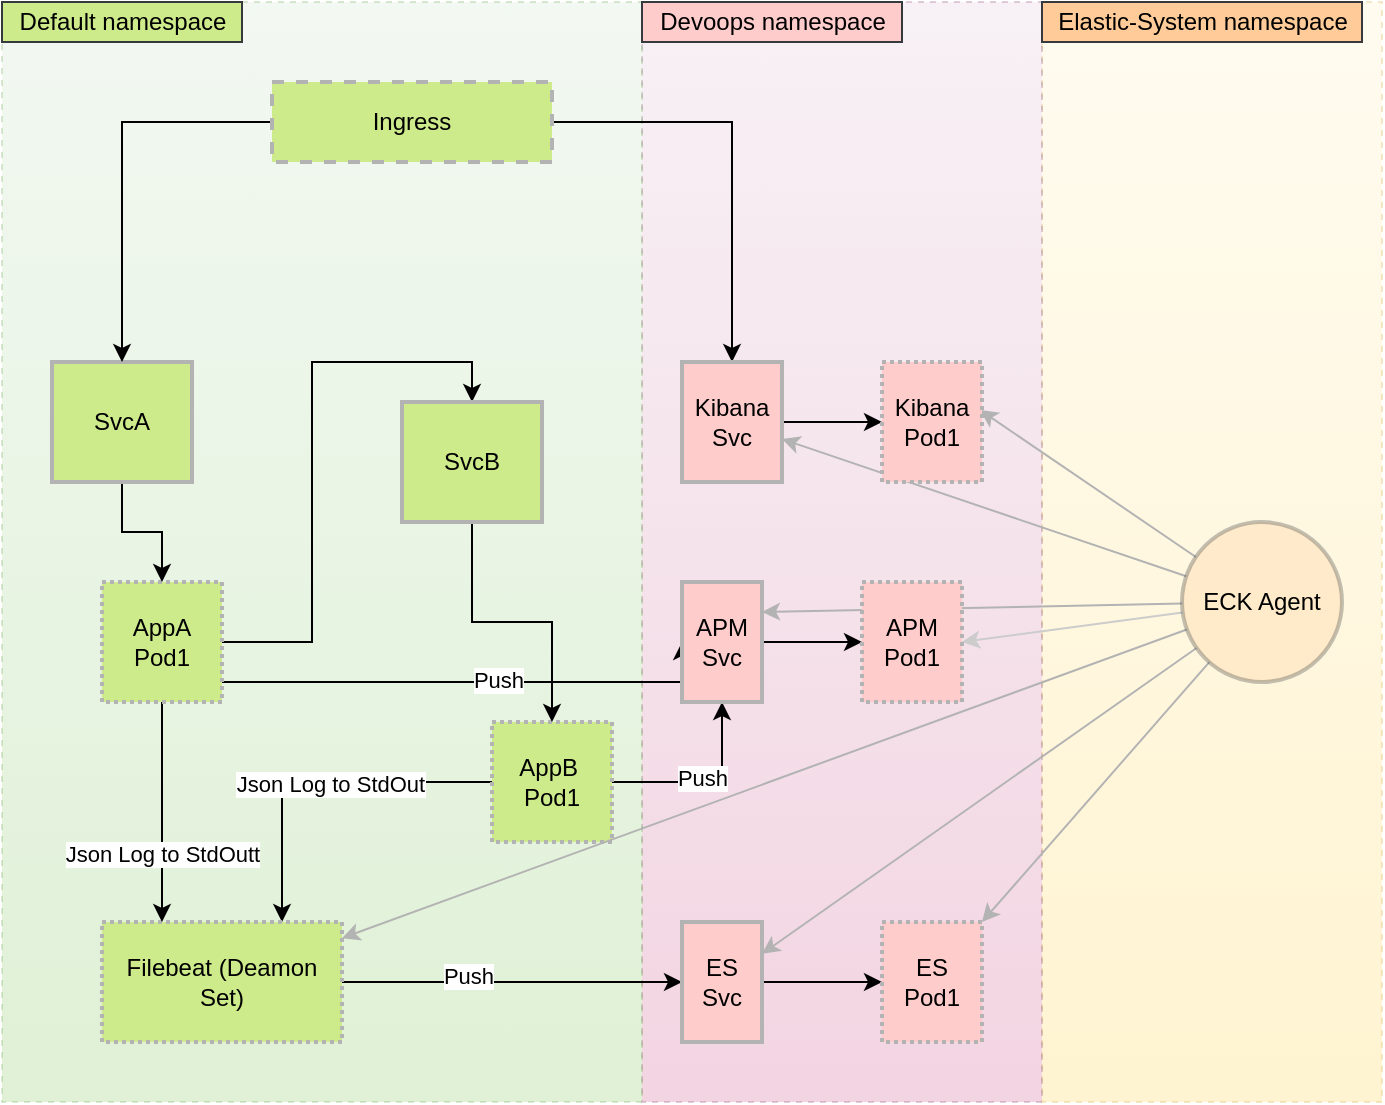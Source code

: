 <mxfile version="14.7.3" type="github">
  <diagram id="cIk-vyxDZrTRWjhDqOCu" name="Page-1">
    <mxGraphModel dx="1422" dy="772" grid="1" gridSize="10" guides="1" tooltips="1" connect="1" arrows="1" fold="1" page="1" pageScale="1" pageWidth="850" pageHeight="1100" math="0" shadow="0">
      <root>
        <mxCell id="0" />
        <mxCell id="1" parent="0" />
        <mxCell id="ZrbIgyWXytjYN90zXW0E-1" value="" style="rounded=0;whiteSpace=wrap;html=1;dashed=1;strokeColor=#d6b656;opacity=30;fillColor=#fff2cc;gradientColor=#ffd966;" vertex="1" parent="1">
          <mxGeometry x="700" y="90" width="170" height="550" as="geometry" />
        </mxCell>
        <mxCell id="9aYvMdjIVm_r3RfQSN7k-29" value="" style="rounded=0;whiteSpace=wrap;html=1;dashed=1;strokeColor=#996185;opacity=30;fillColor=#e6d0de;gradientColor=#d5739d;" parent="1" vertex="1">
          <mxGeometry x="500" y="90" width="200" height="550" as="geometry" />
        </mxCell>
        <mxCell id="9aYvMdjIVm_r3RfQSN7k-5" value="" style="rounded=0;whiteSpace=wrap;html=1;dashed=1;fillColor=#d5e8d4;strokeColor=#82b366;opacity=30;gradientColor=#97d077;" parent="1" vertex="1">
          <mxGeometry x="180" y="90" width="320" height="550" as="geometry" />
        </mxCell>
        <mxCell id="9aYvMdjIVm_r3RfQSN7k-11" style="edgeStyle=orthogonalEdgeStyle;rounded=0;orthogonalLoop=1;jettySize=auto;html=1;entryX=0.75;entryY=0;entryDx=0;entryDy=0;" parent="1" source="9aYvMdjIVm_r3RfQSN7k-12" target="9aYvMdjIVm_r3RfQSN7k-13" edge="1">
          <mxGeometry relative="1" as="geometry" />
        </mxCell>
        <mxCell id="9aYvMdjIVm_r3RfQSN7k-55" value="Json Log to StdOut" style="edgeLabel;html=1;align=center;verticalAlign=middle;resizable=0;points=[];" parent="9aYvMdjIVm_r3RfQSN7k-11" vertex="1" connectable="0">
          <mxGeometry x="-0.071" y="1" relative="1" as="geometry">
            <mxPoint as="offset" />
          </mxGeometry>
        </mxCell>
        <mxCell id="9aYvMdjIVm_r3RfQSN7k-61" style="edgeStyle=orthogonalEdgeStyle;rounded=0;orthogonalLoop=1;jettySize=auto;html=1;entryX=0.5;entryY=1;entryDx=0;entryDy=0;" parent="1" source="9aYvMdjIVm_r3RfQSN7k-12" target="9aYvMdjIVm_r3RfQSN7k-48" edge="1">
          <mxGeometry relative="1" as="geometry" />
        </mxCell>
        <mxCell id="9aYvMdjIVm_r3RfQSN7k-63" value="Push" style="edgeLabel;html=1;align=center;verticalAlign=middle;resizable=0;points=[];" parent="9aYvMdjIVm_r3RfQSN7k-61" vertex="1" connectable="0">
          <mxGeometry x="-0.054" y="2" relative="1" as="geometry">
            <mxPoint as="offset" />
          </mxGeometry>
        </mxCell>
        <mxCell id="9aYvMdjIVm_r3RfQSN7k-12" value="AppB&amp;nbsp;&lt;br&gt;Pod1" style="rounded=0;whiteSpace=wrap;html=1;fillColor=#cdeb8b;dashed=1;strokeWidth=2;dashPattern=1 1;strokeColor=#B3B3B3;" parent="1" vertex="1">
          <mxGeometry x="425" y="450" width="60" height="60" as="geometry" />
        </mxCell>
        <mxCell id="9aYvMdjIVm_r3RfQSN7k-57" style="edgeStyle=orthogonalEdgeStyle;rounded=0;orthogonalLoop=1;jettySize=auto;html=1;exitX=1;exitY=0.5;exitDx=0;exitDy=0;entryX=0;entryY=0.5;entryDx=0;entryDy=0;" parent="1" source="9aYvMdjIVm_r3RfQSN7k-13" target="9aYvMdjIVm_r3RfQSN7k-23" edge="1">
          <mxGeometry relative="1" as="geometry" />
        </mxCell>
        <mxCell id="9aYvMdjIVm_r3RfQSN7k-64" value="Push" style="edgeLabel;html=1;align=center;verticalAlign=middle;resizable=0;points=[];" parent="9aYvMdjIVm_r3RfQSN7k-57" vertex="1" connectable="0">
          <mxGeometry x="-0.259" y="3" relative="1" as="geometry">
            <mxPoint as="offset" />
          </mxGeometry>
        </mxCell>
        <mxCell id="9aYvMdjIVm_r3RfQSN7k-13" value="Filebeat (Deamon Set)" style="rounded=0;whiteSpace=wrap;html=1;dashed=1;strokeWidth=2;dashPattern=1 1;fillColor=#cdeb8b;strokeColor=#B3B3B3;" parent="1" vertex="1">
          <mxGeometry x="230" y="550" width="120" height="60" as="geometry" />
        </mxCell>
        <mxCell id="9aYvMdjIVm_r3RfQSN7k-14" style="edgeStyle=orthogonalEdgeStyle;rounded=0;orthogonalLoop=1;jettySize=auto;html=1;entryX=0.25;entryY=0;entryDx=0;entryDy=0;exitX=0.5;exitY=1;exitDx=0;exitDy=0;" parent="1" source="9aYvMdjIVm_r3RfQSN7k-16" target="9aYvMdjIVm_r3RfQSN7k-13" edge="1">
          <mxGeometry relative="1" as="geometry">
            <mxPoint x="384" y="400" as="sourcePoint" />
            <mxPoint x="384" y="490" as="targetPoint" />
          </mxGeometry>
        </mxCell>
        <mxCell id="9aYvMdjIVm_r3RfQSN7k-15" value="Json Log to StdOutt" style="edgeLabel;html=1;align=center;verticalAlign=middle;resizable=0;points=[];" parent="9aYvMdjIVm_r3RfQSN7k-14" vertex="1" connectable="0">
          <mxGeometry x="0.371" relative="1" as="geometry">
            <mxPoint as="offset" />
          </mxGeometry>
        </mxCell>
        <mxCell id="9aYvMdjIVm_r3RfQSN7k-60" style="edgeStyle=orthogonalEdgeStyle;rounded=0;orthogonalLoop=1;jettySize=auto;html=1;entryX=0;entryY=0.5;entryDx=0;entryDy=0;" parent="1" source="9aYvMdjIVm_r3RfQSN7k-16" target="9aYvMdjIVm_r3RfQSN7k-48" edge="1">
          <mxGeometry relative="1" as="geometry">
            <Array as="points">
              <mxPoint x="520" y="430" />
            </Array>
          </mxGeometry>
        </mxCell>
        <mxCell id="9aYvMdjIVm_r3RfQSN7k-62" value="Push" style="edgeLabel;html=1;align=center;verticalAlign=middle;resizable=0;points=[];" parent="9aYvMdjIVm_r3RfQSN7k-60" vertex="1" connectable="0">
          <mxGeometry x="0.104" y="1" relative="1" as="geometry">
            <mxPoint as="offset" />
          </mxGeometry>
        </mxCell>
        <mxCell id="9aYvMdjIVm_r3RfQSN7k-65" style="edgeStyle=orthogonalEdgeStyle;rounded=0;orthogonalLoop=1;jettySize=auto;html=1;entryX=0.5;entryY=0;entryDx=0;entryDy=0;" parent="1" source="9aYvMdjIVm_r3RfQSN7k-16" target="9aYvMdjIVm_r3RfQSN7k-18" edge="1">
          <mxGeometry relative="1" as="geometry" />
        </mxCell>
        <mxCell id="9aYvMdjIVm_r3RfQSN7k-16" value="AppA&lt;br&gt;Pod1" style="rounded=0;whiteSpace=wrap;html=1;fillColor=#cdeb8b;dashed=1;strokeWidth=2;dashPattern=1 1;strokeColor=#B3B3B3;" parent="1" vertex="1">
          <mxGeometry x="230" y="380" width="60" height="60" as="geometry" />
        </mxCell>
        <mxCell id="9aYvMdjIVm_r3RfQSN7k-79" style="edgeStyle=orthogonalEdgeStyle;rounded=0;orthogonalLoop=1;jettySize=auto;html=1;" parent="1" source="9aYvMdjIVm_r3RfQSN7k-17" target="9aYvMdjIVm_r3RfQSN7k-16" edge="1">
          <mxGeometry relative="1" as="geometry" />
        </mxCell>
        <mxCell id="9aYvMdjIVm_r3RfQSN7k-17" value="SvcA" style="rounded=0;whiteSpace=wrap;html=1;fillColor=#cdeb8b;strokeWidth=2;strokeColor=#B3B3B3;" parent="1" vertex="1">
          <mxGeometry x="205" y="270" width="70" height="60" as="geometry" />
        </mxCell>
        <mxCell id="9aYvMdjIVm_r3RfQSN7k-66" style="edgeStyle=orthogonalEdgeStyle;rounded=0;orthogonalLoop=1;jettySize=auto;html=1;" parent="1" source="9aYvMdjIVm_r3RfQSN7k-18" target="9aYvMdjIVm_r3RfQSN7k-12" edge="1">
          <mxGeometry relative="1" as="geometry" />
        </mxCell>
        <mxCell id="9aYvMdjIVm_r3RfQSN7k-18" value="SvcB" style="rounded=0;whiteSpace=wrap;html=1;fillColor=#cdeb8b;strokeWidth=2;strokeColor=#B3B3B3;" parent="1" vertex="1">
          <mxGeometry x="380" y="290" width="70" height="60" as="geometry" />
        </mxCell>
        <mxCell id="9aYvMdjIVm_r3RfQSN7k-26" style="edgeStyle=orthogonalEdgeStyle;rounded=0;orthogonalLoop=1;jettySize=auto;html=1;entryX=0.5;entryY=0;entryDx=0;entryDy=0;" parent="1" source="9aYvMdjIVm_r3RfQSN7k-25" target="9aYvMdjIVm_r3RfQSN7k-17" edge="1">
          <mxGeometry relative="1" as="geometry" />
        </mxCell>
        <mxCell id="9aYvMdjIVm_r3RfQSN7k-38" style="edgeStyle=orthogonalEdgeStyle;rounded=0;orthogonalLoop=1;jettySize=auto;html=1;" parent="1" source="9aYvMdjIVm_r3RfQSN7k-25" target="9aYvMdjIVm_r3RfQSN7k-36" edge="1">
          <mxGeometry relative="1" as="geometry" />
        </mxCell>
        <mxCell id="9aYvMdjIVm_r3RfQSN7k-25" value="Ingress" style="rounded=0;whiteSpace=wrap;html=1;dashed=1;fillColor=#cdeb8b;strokeWidth=2;strokeColor=#B3B3B3;" parent="1" vertex="1">
          <mxGeometry x="315" y="130" width="140" height="40" as="geometry" />
        </mxCell>
        <mxCell id="9aYvMdjIVm_r3RfQSN7k-68" style="edgeStyle=orthogonalEdgeStyle;rounded=0;orthogonalLoop=1;jettySize=auto;html=1;entryX=0;entryY=0.5;entryDx=0;entryDy=0;" parent="1" source="9aYvMdjIVm_r3RfQSN7k-36" target="9aYvMdjIVm_r3RfQSN7k-32" edge="1">
          <mxGeometry relative="1" as="geometry" />
        </mxCell>
        <mxCell id="9aYvMdjIVm_r3RfQSN7k-58" style="edgeStyle=orthogonalEdgeStyle;rounded=0;orthogonalLoop=1;jettySize=auto;html=1;entryX=0;entryY=0.5;entryDx=0;entryDy=0;" parent="1" source="9aYvMdjIVm_r3RfQSN7k-23" target="9aYvMdjIVm_r3RfQSN7k-30" edge="1">
          <mxGeometry relative="1" as="geometry" />
        </mxCell>
        <mxCell id="9aYvMdjIVm_r3RfQSN7k-67" style="edgeStyle=orthogonalEdgeStyle;rounded=0;orthogonalLoop=1;jettySize=auto;html=1;entryX=0;entryY=0.5;entryDx=0;entryDy=0;" parent="1" source="9aYvMdjIVm_r3RfQSN7k-48" target="9aYvMdjIVm_r3RfQSN7k-31" edge="1">
          <mxGeometry relative="1" as="geometry" />
        </mxCell>
        <mxCell id="9aYvMdjIVm_r3RfQSN7k-72" style="edgeStyle=none;rounded=0;orthogonalLoop=1;jettySize=auto;html=1;strokeColor=#B3B3B3;" parent="1" source="9aYvMdjIVm_r3RfQSN7k-70" target="9aYvMdjIVm_r3RfQSN7k-36" edge="1">
          <mxGeometry relative="1" as="geometry" />
        </mxCell>
        <mxCell id="9aYvMdjIVm_r3RfQSN7k-73" style="edgeStyle=none;rounded=0;orthogonalLoop=1;jettySize=auto;html=1;entryX=0.98;entryY=0.4;entryDx=0;entryDy=0;entryPerimeter=0;strokeColor=#B3B3B3;" parent="1" source="9aYvMdjIVm_r3RfQSN7k-70" target="9aYvMdjIVm_r3RfQSN7k-32" edge="1">
          <mxGeometry relative="1" as="geometry" />
        </mxCell>
        <mxCell id="9aYvMdjIVm_r3RfQSN7k-74" style="edgeStyle=none;rounded=0;orthogonalLoop=1;jettySize=auto;html=1;entryX=1;entryY=0.5;entryDx=0;entryDy=0;strokeColor=#CCCCCC;" parent="1" source="9aYvMdjIVm_r3RfQSN7k-70" target="9aYvMdjIVm_r3RfQSN7k-31" edge="1">
          <mxGeometry relative="1" as="geometry" />
        </mxCell>
        <mxCell id="9aYvMdjIVm_r3RfQSN7k-75" style="edgeStyle=none;rounded=0;orthogonalLoop=1;jettySize=auto;html=1;entryX=1;entryY=0.25;entryDx=0;entryDy=0;strokeColor=#B3B3B3;" parent="1" source="9aYvMdjIVm_r3RfQSN7k-70" target="9aYvMdjIVm_r3RfQSN7k-48" edge="1">
          <mxGeometry relative="1" as="geometry" />
        </mxCell>
        <mxCell id="9aYvMdjIVm_r3RfQSN7k-76" style="edgeStyle=none;rounded=0;orthogonalLoop=1;jettySize=auto;html=1;strokeColor=#B3B3B3;" parent="1" source="9aYvMdjIVm_r3RfQSN7k-70" target="9aYvMdjIVm_r3RfQSN7k-23" edge="1">
          <mxGeometry relative="1" as="geometry" />
        </mxCell>
        <mxCell id="9aYvMdjIVm_r3RfQSN7k-77" style="edgeStyle=none;rounded=0;orthogonalLoop=1;jettySize=auto;html=1;strokeColor=#B3B3B3;" parent="1" source="9aYvMdjIVm_r3RfQSN7k-70" target="9aYvMdjIVm_r3RfQSN7k-13" edge="1">
          <mxGeometry relative="1" as="geometry" />
        </mxCell>
        <mxCell id="9aYvMdjIVm_r3RfQSN7k-78" style="edgeStyle=none;rounded=0;orthogonalLoop=1;jettySize=auto;html=1;entryX=1;entryY=0;entryDx=0;entryDy=0;strokeColor=#B3B3B3;" parent="1" source="9aYvMdjIVm_r3RfQSN7k-70" target="9aYvMdjIVm_r3RfQSN7k-30" edge="1">
          <mxGeometry relative="1" as="geometry" />
        </mxCell>
        <mxCell id="9aYvMdjIVm_r3RfQSN7k-70" value="ECK Agent" style="ellipse;whiteSpace=wrap;html=1;aspect=fixed;strokeColor=#36393d;strokeWidth=2;opacity=30;fillColor=#ffcc99;" parent="1" vertex="1">
          <mxGeometry x="770" y="350" width="80" height="80" as="geometry" />
        </mxCell>
        <mxCell id="9aYvMdjIVm_r3RfQSN7k-30" value="ES&lt;br&gt;Pod1" style="rounded=0;whiteSpace=wrap;html=1;fillColor=#ffcccc;dashed=1;strokeWidth=2;dashPattern=1 1;strokeColor=#B3B3B3;" parent="1" vertex="1">
          <mxGeometry x="620" y="550" width="50" height="60" as="geometry" />
        </mxCell>
        <mxCell id="9aYvMdjIVm_r3RfQSN7k-31" value="APM&lt;br&gt;Pod1" style="rounded=0;whiteSpace=wrap;html=1;fillColor=#ffcccc;dashed=1;strokeWidth=2;dashPattern=1 1;strokeColor=#B3B3B3;" parent="1" vertex="1">
          <mxGeometry x="610" y="380" width="50" height="60" as="geometry" />
        </mxCell>
        <mxCell id="9aYvMdjIVm_r3RfQSN7k-32" value="Kibana&lt;br&gt;Pod1" style="rounded=0;whiteSpace=wrap;html=1;fillColor=#ffcccc;dashed=1;strokeWidth=2;dashPattern=1 1;strokeColor=#B3B3B3;" parent="1" vertex="1">
          <mxGeometry x="620" y="270" width="50" height="60" as="geometry" />
        </mxCell>
        <mxCell id="9aYvMdjIVm_r3RfQSN7k-36" value="Kibana&lt;br&gt;Svc" style="rounded=0;whiteSpace=wrap;html=1;fillColor=#ffcccc;strokeWidth=2;strokeColor=#B3B3B3;" parent="1" vertex="1">
          <mxGeometry x="520" y="270" width="50" height="60" as="geometry" />
        </mxCell>
        <mxCell id="9aYvMdjIVm_r3RfQSN7k-23" value="ES Svc" style="rounded=0;whiteSpace=wrap;html=1;fillColor=#ffcccc;strokeWidth=2;strokeColor=#B3B3B3;" parent="1" vertex="1">
          <mxGeometry x="520" y="550" width="40" height="60" as="geometry" />
        </mxCell>
        <mxCell id="9aYvMdjIVm_r3RfQSN7k-48" value="APM&lt;br&gt;Svc" style="rounded=0;whiteSpace=wrap;html=1;fillColor=#ffcccc;strokeWidth=2;strokeColor=#B3B3B3;" parent="1" vertex="1">
          <mxGeometry x="520" y="380" width="40" height="60" as="geometry" />
        </mxCell>
        <mxCell id="ZrbIgyWXytjYN90zXW0E-2" value="Default namespace" style="text;html=1;resizable=0;autosize=1;align=center;verticalAlign=middle;points=[];fillColor=#cdeb8b;strokeColor=#36393d;rounded=0;" vertex="1" parent="1">
          <mxGeometry x="180" y="90" width="120" height="20" as="geometry" />
        </mxCell>
        <mxCell id="ZrbIgyWXytjYN90zXW0E-3" value="Devoops namespace" style="text;html=1;resizable=0;autosize=1;align=center;verticalAlign=middle;points=[];fillColor=#ffcccc;strokeColor=#36393d;rounded=0;" vertex="1" parent="1">
          <mxGeometry x="500" y="90" width="130" height="20" as="geometry" />
        </mxCell>
        <mxCell id="ZrbIgyWXytjYN90zXW0E-4" value="Elastic-System namespace" style="text;html=1;resizable=0;autosize=1;align=center;verticalAlign=middle;points=[];fillColor=#ffcc99;strokeColor=#36393d;rounded=0;" vertex="1" parent="1">
          <mxGeometry x="700" y="90" width="160" height="20" as="geometry" />
        </mxCell>
      </root>
    </mxGraphModel>
  </diagram>
</mxfile>
